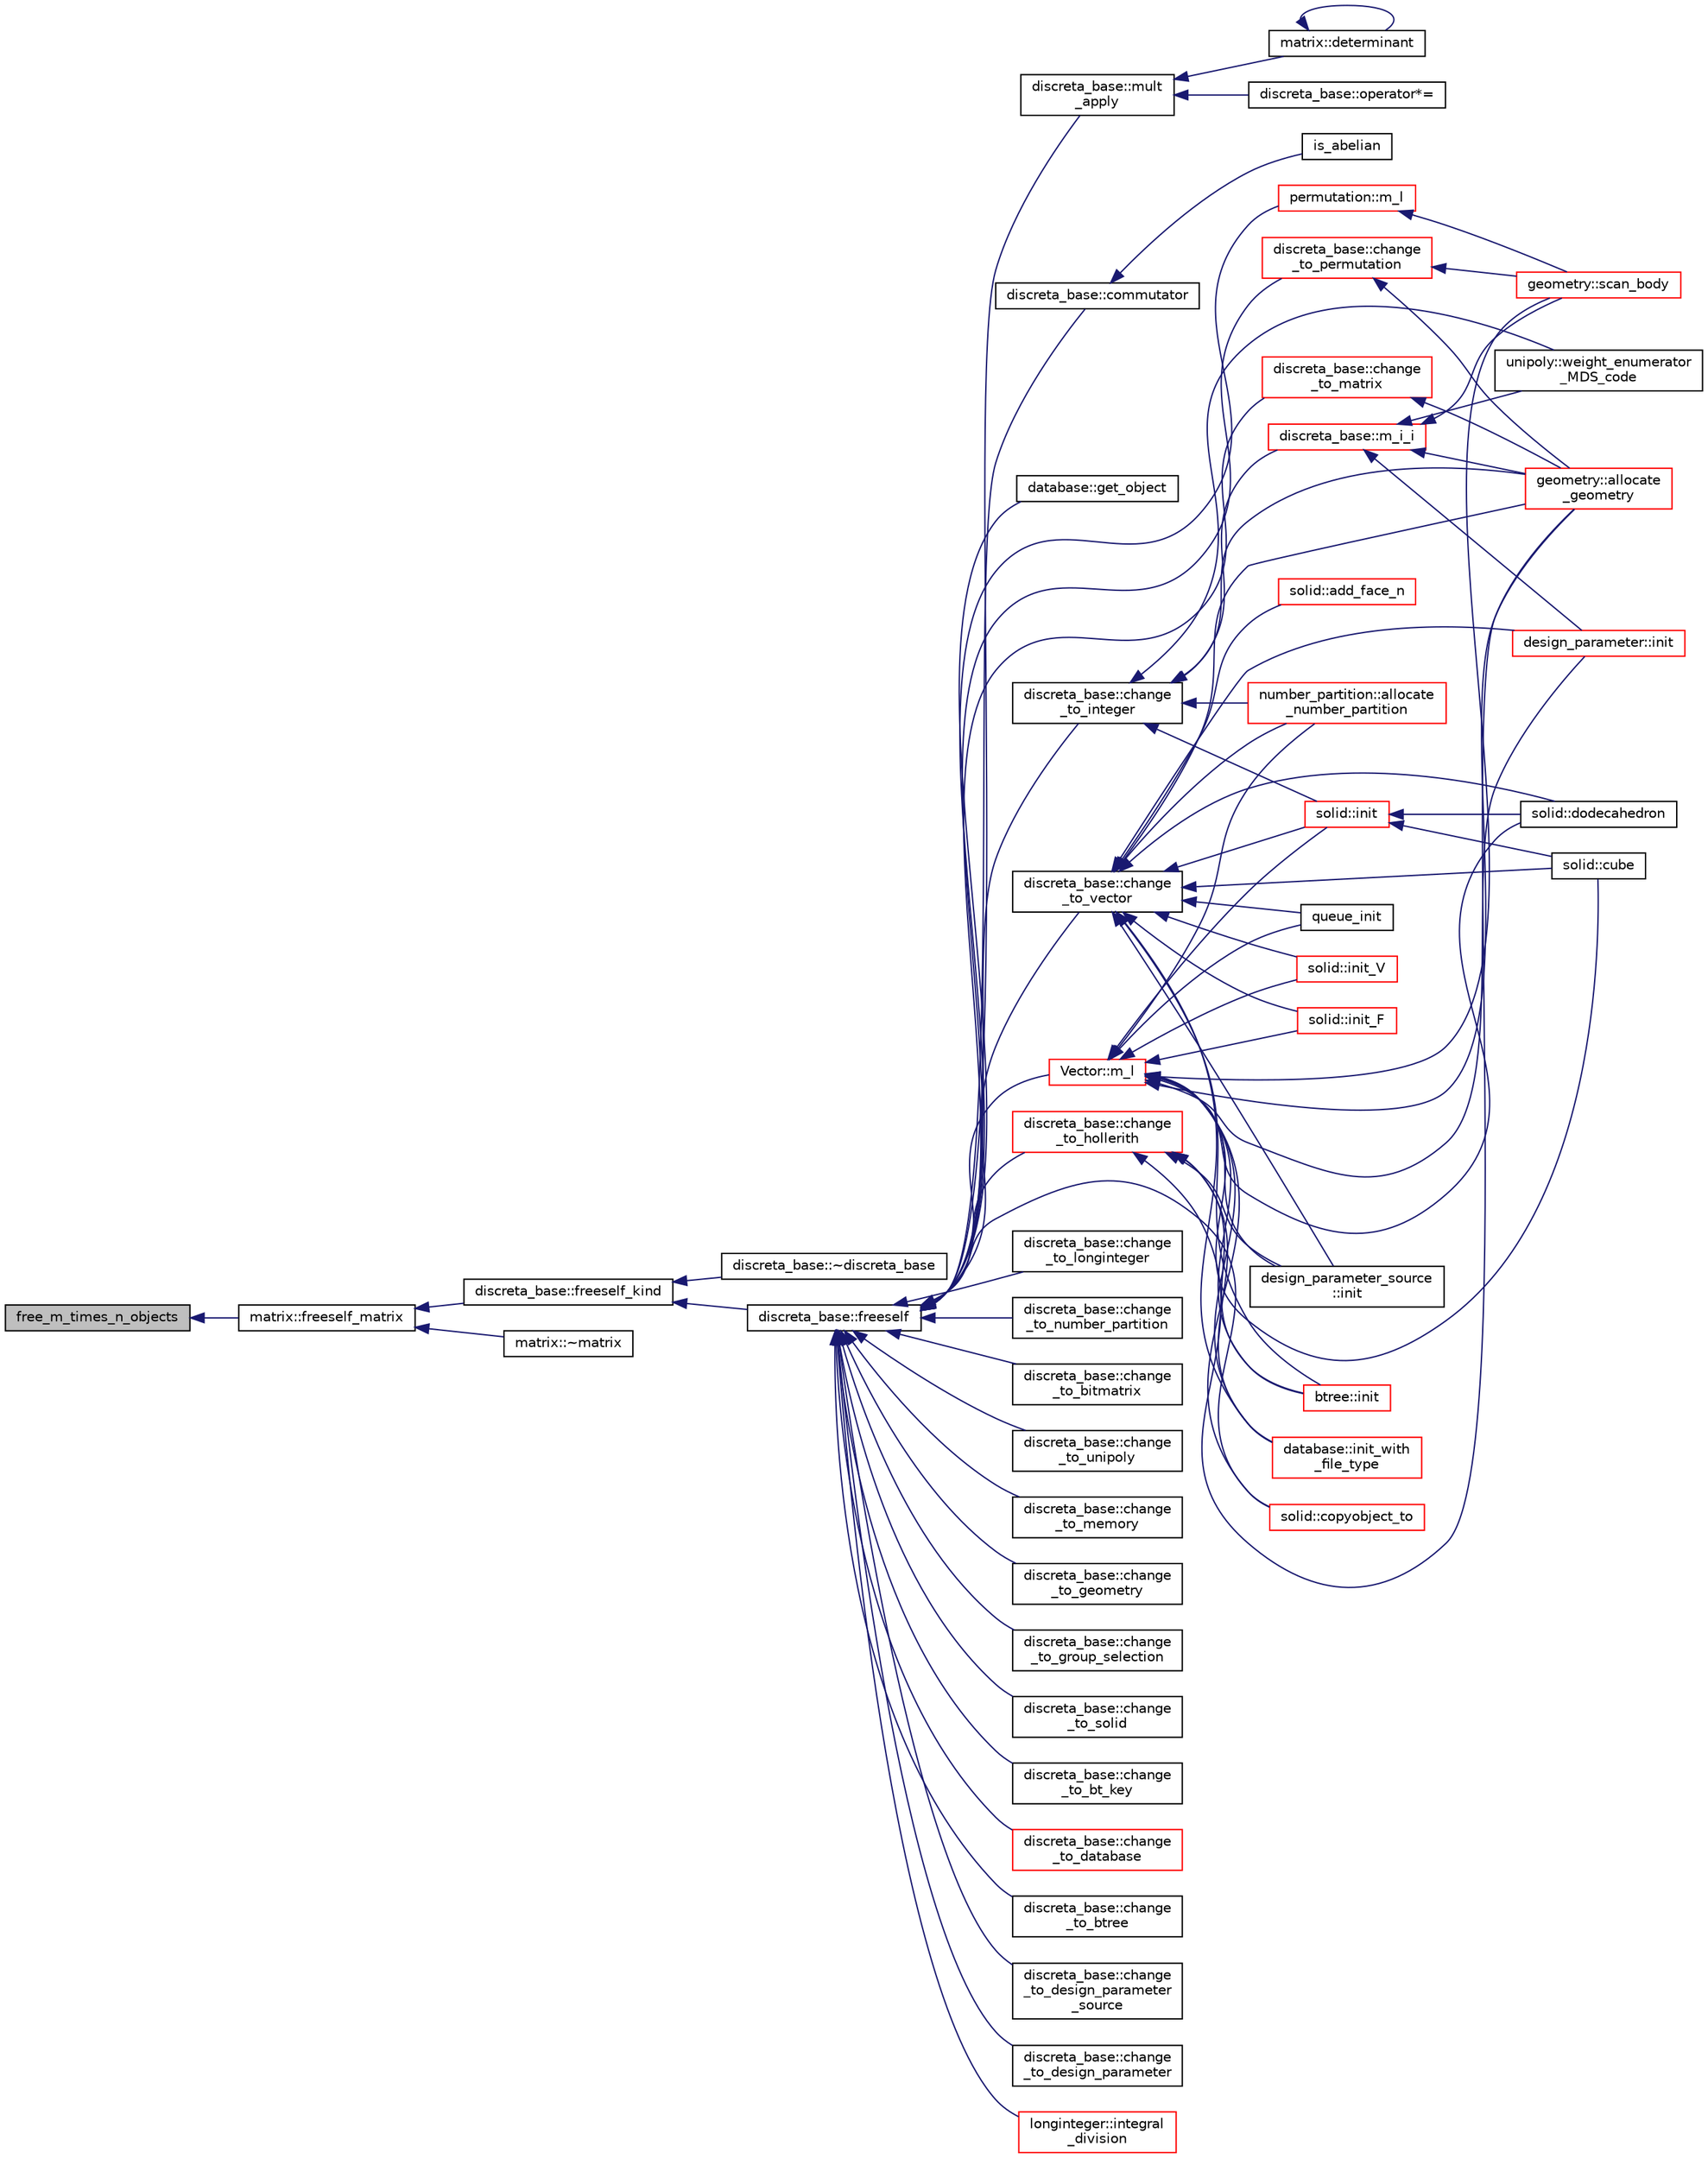 digraph "free_m_times_n_objects"
{
  edge [fontname="Helvetica",fontsize="10",labelfontname="Helvetica",labelfontsize="10"];
  node [fontname="Helvetica",fontsize="10",shape=record];
  rankdir="LR";
  Node1651 [label="free_m_times_n_objects",height=0.2,width=0.4,color="black", fillcolor="grey75", style="filled", fontcolor="black"];
  Node1651 -> Node1652 [dir="back",color="midnightblue",fontsize="10",style="solid",fontname="Helvetica"];
  Node1652 [label="matrix::freeself_matrix",height=0.2,width=0.4,color="black", fillcolor="white", style="filled",URL="$d1/d8d/classmatrix.html#ab47d61820499f35c15bf82fb6a3b9bd1"];
  Node1652 -> Node1653 [dir="back",color="midnightblue",fontsize="10",style="solid",fontname="Helvetica"];
  Node1653 [label="discreta_base::freeself_kind",height=0.2,width=0.4,color="black", fillcolor="white", style="filled",URL="$d7/d71/classdiscreta__base.html#a63a23ada2165b3838fab719ed458cec8"];
  Node1653 -> Node1654 [dir="back",color="midnightblue",fontsize="10",style="solid",fontname="Helvetica"];
  Node1654 [label="discreta_base::~discreta_base",height=0.2,width=0.4,color="black", fillcolor="white", style="filled",URL="$d7/d71/classdiscreta__base.html#a14df6915d3622e941d8bd541a6818d0e"];
  Node1653 -> Node1655 [dir="back",color="midnightblue",fontsize="10",style="solid",fontname="Helvetica"];
  Node1655 [label="discreta_base::freeself",height=0.2,width=0.4,color="black", fillcolor="white", style="filled",URL="$d7/d71/classdiscreta__base.html#a9a3c9501a562293b5667c11b9174d6e5"];
  Node1655 -> Node1656 [dir="back",color="midnightblue",fontsize="10",style="solid",fontname="Helvetica"];
  Node1656 [label="discreta_base::mult\l_apply",height=0.2,width=0.4,color="black", fillcolor="white", style="filled",URL="$d7/d71/classdiscreta__base.html#a301b8d0527d3a60ba410bba87446f490"];
  Node1656 -> Node1657 [dir="back",color="midnightblue",fontsize="10",style="solid",fontname="Helvetica"];
  Node1657 [label="discreta_base::operator*=",height=0.2,width=0.4,color="black", fillcolor="white", style="filled",URL="$d7/d71/classdiscreta__base.html#a26a19fcfe00422fe1d8a66d5b1b4a60a"];
  Node1656 -> Node1658 [dir="back",color="midnightblue",fontsize="10",style="solid",fontname="Helvetica"];
  Node1658 [label="matrix::determinant",height=0.2,width=0.4,color="black", fillcolor="white", style="filled",URL="$d1/d8d/classmatrix.html#a75adb25c9f8753f1b81eafe4464b272a"];
  Node1658 -> Node1658 [dir="back",color="midnightblue",fontsize="10",style="solid",fontname="Helvetica"];
  Node1655 -> Node1659 [dir="back",color="midnightblue",fontsize="10",style="solid",fontname="Helvetica"];
  Node1659 [label="discreta_base::commutator",height=0.2,width=0.4,color="black", fillcolor="white", style="filled",URL="$d7/d71/classdiscreta__base.html#a1d0bb4144e3eb15aaf877a0cea656c00"];
  Node1659 -> Node1660 [dir="back",color="midnightblue",fontsize="10",style="solid",fontname="Helvetica"];
  Node1660 [label="is_abelian",height=0.2,width=0.4,color="black", fillcolor="white", style="filled",URL="$d0/dd3/perm__group__gens_8_c.html#ac0291199b2706f0eb554ae24d2e7cefc"];
  Node1655 -> Node1661 [dir="back",color="midnightblue",fontsize="10",style="solid",fontname="Helvetica"];
  Node1661 [label="database::get_object",height=0.2,width=0.4,color="black", fillcolor="white", style="filled",URL="$db/d72/classdatabase.html#af183761e73fedbd560d9545a36060efc"];
  Node1655 -> Node1662 [dir="back",color="midnightblue",fontsize="10",style="solid",fontname="Helvetica"];
  Node1662 [label="discreta_base::change\l_to_integer",height=0.2,width=0.4,color="black", fillcolor="white", style="filled",URL="$d7/d71/classdiscreta__base.html#a58a5a5bd8f8e6f2dd7b4483b66dc7bb9"];
  Node1662 -> Node1663 [dir="back",color="midnightblue",fontsize="10",style="solid",fontname="Helvetica"];
  Node1663 [label="discreta_base::m_i_i",height=0.2,width=0.4,color="red", fillcolor="white", style="filled",URL="$d7/d71/classdiscreta__base.html#aa231464a9d4bc233f66608021c9ad997"];
  Node1663 -> Node1684 [dir="back",color="midnightblue",fontsize="10",style="solid",fontname="Helvetica"];
  Node1684 [label="design_parameter::init",height=0.2,width=0.4,color="red", fillcolor="white", style="filled",URL="$da/d94/classdesign__parameter.html#af77829be8d9058a84169c36143307b5d"];
  Node1663 -> Node1812 [dir="back",color="midnightblue",fontsize="10",style="solid",fontname="Helvetica"];
  Node1812 [label="geometry::allocate\l_geometry",height=0.2,width=0.4,color="red", fillcolor="white", style="filled",URL="$da/d44/classgeometry.html#a243e84ff38207957ad5976020c19a033"];
  Node1663 -> Node1703 [dir="back",color="midnightblue",fontsize="10",style="solid",fontname="Helvetica"];
  Node1703 [label="geometry::scan_body",height=0.2,width=0.4,color="red", fillcolor="white", style="filled",URL="$da/d44/classgeometry.html#a71bc2e3a3f4ca02e8518ab5518a4e0df"];
  Node1663 -> Node1828 [dir="back",color="midnightblue",fontsize="10",style="solid",fontname="Helvetica"];
  Node1828 [label="unipoly::weight_enumerator\l_MDS_code",height=0.2,width=0.4,color="black", fillcolor="white", style="filled",URL="$d1/d89/classunipoly.html#ad9a4b7b883285271fc39528f74755a07"];
  Node1662 -> Node1812 [dir="back",color="midnightblue",fontsize="10",style="solid",fontname="Helvetica"];
  Node1662 -> Node1923 [dir="back",color="midnightblue",fontsize="10",style="solid",fontname="Helvetica"];
  Node1923 [label="number_partition::allocate\l_number_partition",height=0.2,width=0.4,color="red", fillcolor="white", style="filled",URL="$df/d50/classnumber__partition.html#a3c5649dc95f5ca53df4b0c58de6c1dc5"];
  Node1662 -> Node1924 [dir="back",color="midnightblue",fontsize="10",style="solid",fontname="Helvetica"];
  Node1924 [label="solid::init",height=0.2,width=0.4,color="red", fillcolor="white", style="filled",URL="$d8/def/classsolid.html#afc711954316958b35630fbc8542bcd05"];
  Node1924 -> Node1736 [dir="back",color="midnightblue",fontsize="10",style="solid",fontname="Helvetica"];
  Node1736 [label="solid::cube",height=0.2,width=0.4,color="black", fillcolor="white", style="filled",URL="$d8/def/classsolid.html#a308e6888759550da489397527ed89137"];
  Node1924 -> Node1902 [dir="back",color="midnightblue",fontsize="10",style="solid",fontname="Helvetica"];
  Node1902 [label="solid::dodecahedron",height=0.2,width=0.4,color="black", fillcolor="white", style="filled",URL="$d8/def/classsolid.html#a514072d4dfd0f82ba24b0df1ac302d6f"];
  Node1662 -> Node1828 [dir="back",color="midnightblue",fontsize="10",style="solid",fontname="Helvetica"];
  Node1655 -> Node1926 [dir="back",color="midnightblue",fontsize="10",style="solid",fontname="Helvetica"];
  Node1926 [label="discreta_base::change\l_to_longinteger",height=0.2,width=0.4,color="black", fillcolor="white", style="filled",URL="$d7/d71/classdiscreta__base.html#aa65b4b95b89b1df5ff8e0ef944e598a9"];
  Node1655 -> Node1927 [dir="back",color="midnightblue",fontsize="10",style="solid",fontname="Helvetica"];
  Node1927 [label="discreta_base::change\l_to_vector",height=0.2,width=0.4,color="black", fillcolor="white", style="filled",URL="$d7/d71/classdiscreta__base.html#a66186d19c55ad54af11e2a040a763c38"];
  Node1927 -> Node1885 [dir="back",color="midnightblue",fontsize="10",style="solid",fontname="Helvetica"];
  Node1885 [label="btree::init",height=0.2,width=0.4,color="red", fillcolor="white", style="filled",URL="$dd/db0/classbtree.html#a3c88706e9886f1f9bc142b511aeab642"];
  Node1927 -> Node1928 [dir="back",color="midnightblue",fontsize="10",style="solid",fontname="Helvetica"];
  Node1928 [label="database::init_with\l_file_type",height=0.2,width=0.4,color="red", fillcolor="white", style="filled",URL="$db/d72/classdatabase.html#a3b7a27f69a64812a6bfd765158d62476"];
  Node1927 -> Node1684 [dir="back",color="midnightblue",fontsize="10",style="solid",fontname="Helvetica"];
  Node1927 -> Node1886 [dir="back",color="midnightblue",fontsize="10",style="solid",fontname="Helvetica"];
  Node1886 [label="design_parameter_source\l::init",height=0.2,width=0.4,color="black", fillcolor="white", style="filled",URL="$df/d4b/classdesign__parameter__source.html#afccf1773adfffec18fd96efaec208b93"];
  Node1927 -> Node1812 [dir="back",color="midnightblue",fontsize="10",style="solid",fontname="Helvetica"];
  Node1927 -> Node1712 [dir="back",color="midnightblue",fontsize="10",style="solid",fontname="Helvetica"];
  Node1712 [label="queue_init",height=0.2,width=0.4,color="black", fillcolor="white", style="filled",URL="$d3/d72/global_8_c.html#a5fc0dec58681e5be05ad2041d536a7b7"];
  Node1927 -> Node1923 [dir="back",color="midnightblue",fontsize="10",style="solid",fontname="Helvetica"];
  Node1927 -> Node1924 [dir="back",color="midnightblue",fontsize="10",style="solid",fontname="Helvetica"];
  Node1927 -> Node1894 [dir="back",color="midnightblue",fontsize="10",style="solid",fontname="Helvetica"];
  Node1894 [label="solid::init_V",height=0.2,width=0.4,color="red", fillcolor="white", style="filled",URL="$d8/def/classsolid.html#a0b156ca77a137dc8aa94ab22d048e542"];
  Node1927 -> Node1899 [dir="back",color="midnightblue",fontsize="10",style="solid",fontname="Helvetica"];
  Node1899 [label="solid::init_F",height=0.2,width=0.4,color="red", fillcolor="white", style="filled",URL="$d8/def/classsolid.html#ab61e6cc032b5370f77857fe1fc10222d"];
  Node1927 -> Node1733 [dir="back",color="midnightblue",fontsize="10",style="solid",fontname="Helvetica"];
  Node1733 [label="solid::add_face_n",height=0.2,width=0.4,color="red", fillcolor="white", style="filled",URL="$d8/def/classsolid.html#adbadfbdd46abe10cb56f041d2408b001"];
  Node1927 -> Node1736 [dir="back",color="midnightblue",fontsize="10",style="solid",fontname="Helvetica"];
  Node1927 -> Node1902 [dir="back",color="midnightblue",fontsize="10",style="solid",fontname="Helvetica"];
  Node1655 -> Node1930 [dir="back",color="midnightblue",fontsize="10",style="solid",fontname="Helvetica"];
  Node1930 [label="discreta_base::change\l_to_permutation",height=0.2,width=0.4,color="red", fillcolor="white", style="filled",URL="$d7/d71/classdiscreta__base.html#a38e11ff129ddc29d67b54520e9a0a538"];
  Node1930 -> Node1812 [dir="back",color="midnightblue",fontsize="10",style="solid",fontname="Helvetica"];
  Node1930 -> Node1703 [dir="back",color="midnightblue",fontsize="10",style="solid",fontname="Helvetica"];
  Node1655 -> Node1933 [dir="back",color="midnightblue",fontsize="10",style="solid",fontname="Helvetica"];
  Node1933 [label="discreta_base::change\l_to_number_partition",height=0.2,width=0.4,color="black", fillcolor="white", style="filled",URL="$d7/d71/classdiscreta__base.html#a15be55441d3768c506bf9faabeef9b5b"];
  Node1655 -> Node1934 [dir="back",color="midnightblue",fontsize="10",style="solid",fontname="Helvetica"];
  Node1934 [label="discreta_base::change\l_to_matrix",height=0.2,width=0.4,color="red", fillcolor="white", style="filled",URL="$d7/d71/classdiscreta__base.html#a51f1aaa0764c4161c0dbd981091ca5cb"];
  Node1934 -> Node1812 [dir="back",color="midnightblue",fontsize="10",style="solid",fontname="Helvetica"];
  Node1655 -> Node1936 [dir="back",color="midnightblue",fontsize="10",style="solid",fontname="Helvetica"];
  Node1936 [label="discreta_base::change\l_to_bitmatrix",height=0.2,width=0.4,color="black", fillcolor="white", style="filled",URL="$d7/d71/classdiscreta__base.html#adcb7fdf185f23731b42c96488599919e"];
  Node1655 -> Node1937 [dir="back",color="midnightblue",fontsize="10",style="solid",fontname="Helvetica"];
  Node1937 [label="discreta_base::change\l_to_unipoly",height=0.2,width=0.4,color="black", fillcolor="white", style="filled",URL="$d7/d71/classdiscreta__base.html#a436a1d89a0e7a13ba1ad0ff5813c03ed"];
  Node1655 -> Node1938 [dir="back",color="midnightblue",fontsize="10",style="solid",fontname="Helvetica"];
  Node1938 [label="discreta_base::change\l_to_memory",height=0.2,width=0.4,color="black", fillcolor="white", style="filled",URL="$d7/d71/classdiscreta__base.html#a21a76b868e94f17a6579997f0a50a006"];
  Node1655 -> Node1939 [dir="back",color="midnightblue",fontsize="10",style="solid",fontname="Helvetica"];
  Node1939 [label="discreta_base::change\l_to_geometry",height=0.2,width=0.4,color="black", fillcolor="white", style="filled",URL="$d7/d71/classdiscreta__base.html#a5a3efbeeb01c41259b91ed2d87bfcbb2"];
  Node1655 -> Node1940 [dir="back",color="midnightblue",fontsize="10",style="solid",fontname="Helvetica"];
  Node1940 [label="discreta_base::change\l_to_hollerith",height=0.2,width=0.4,color="red", fillcolor="white", style="filled",URL="$d7/d71/classdiscreta__base.html#a10f410adc814d4568e3b0f84550c4ca1"];
  Node1940 -> Node1885 [dir="back",color="midnightblue",fontsize="10",style="solid",fontname="Helvetica"];
  Node1940 -> Node1928 [dir="back",color="midnightblue",fontsize="10",style="solid",fontname="Helvetica"];
  Node1940 -> Node1886 [dir="back",color="midnightblue",fontsize="10",style="solid",fontname="Helvetica"];
  Node1940 -> Node1812 [dir="back",color="midnightblue",fontsize="10",style="solid",fontname="Helvetica"];
  Node1655 -> Node1941 [dir="back",color="midnightblue",fontsize="10",style="solid",fontname="Helvetica"];
  Node1941 [label="discreta_base::change\l_to_group_selection",height=0.2,width=0.4,color="black", fillcolor="white", style="filled",URL="$d7/d71/classdiscreta__base.html#a6b269515e796a08da4db719ae2dbdca9"];
  Node1655 -> Node1942 [dir="back",color="midnightblue",fontsize="10",style="solid",fontname="Helvetica"];
  Node1942 [label="discreta_base::change\l_to_solid",height=0.2,width=0.4,color="black", fillcolor="white", style="filled",URL="$d7/d71/classdiscreta__base.html#adb0b11a85434f969b3895cb46b67e8c2"];
  Node1655 -> Node1943 [dir="back",color="midnightblue",fontsize="10",style="solid",fontname="Helvetica"];
  Node1943 [label="discreta_base::change\l_to_bt_key",height=0.2,width=0.4,color="black", fillcolor="white", style="filled",URL="$d7/d71/classdiscreta__base.html#af08930510236fe08941bb5c1e4768fe9"];
  Node1655 -> Node1944 [dir="back",color="midnightblue",fontsize="10",style="solid",fontname="Helvetica"];
  Node1944 [label="discreta_base::change\l_to_database",height=0.2,width=0.4,color="red", fillcolor="white", style="filled",URL="$d7/d71/classdiscreta__base.html#a9187fb1e0526e3d327b78bb19475ae40"];
  Node1655 -> Node1945 [dir="back",color="midnightblue",fontsize="10",style="solid",fontname="Helvetica"];
  Node1945 [label="discreta_base::change\l_to_btree",height=0.2,width=0.4,color="black", fillcolor="white", style="filled",URL="$d7/d71/classdiscreta__base.html#a75c8608cf54191c17ee48817cc4dda17"];
  Node1655 -> Node1946 [dir="back",color="midnightblue",fontsize="10",style="solid",fontname="Helvetica"];
  Node1946 [label="discreta_base::change\l_to_design_parameter\l_source",height=0.2,width=0.4,color="black", fillcolor="white", style="filled",URL="$d7/d71/classdiscreta__base.html#adef7252719a3b1b5261d6bc6c44dbda4"];
  Node1655 -> Node1947 [dir="back",color="midnightblue",fontsize="10",style="solid",fontname="Helvetica"];
  Node1947 [label="discreta_base::change\l_to_design_parameter",height=0.2,width=0.4,color="black", fillcolor="white", style="filled",URL="$d7/d71/classdiscreta__base.html#ab207ed39acee5f447708dc9fcfd29e0a"];
  Node1655 -> Node1948 [dir="back",color="midnightblue",fontsize="10",style="solid",fontname="Helvetica"];
  Node1948 [label="longinteger::integral\l_division",height=0.2,width=0.4,color="red", fillcolor="white", style="filled",URL="$d3/d71/classlonginteger.html#a692f761cfc91770ca40ab5c2df4bd358"];
  Node1655 -> Node1953 [dir="back",color="midnightblue",fontsize="10",style="solid",fontname="Helvetica"];
  Node1953 [label="permutation::m_l",height=0.2,width=0.4,color="red", fillcolor="white", style="filled",URL="$d0/d08/classpermutation.html#a9cf73421f89b2c24cf2d08f002752030"];
  Node1953 -> Node1703 [dir="back",color="midnightblue",fontsize="10",style="solid",fontname="Helvetica"];
  Node1655 -> Node1961 [dir="back",color="midnightblue",fontsize="10",style="solid",fontname="Helvetica"];
  Node1961 [label="solid::copyobject_to",height=0.2,width=0.4,color="red", fillcolor="white", style="filled",URL="$d8/def/classsolid.html#a7f35a904885ef626d1a74663fe2cad62"];
  Node1655 -> Node1963 [dir="back",color="midnightblue",fontsize="10",style="solid",fontname="Helvetica"];
  Node1963 [label="Vector::m_l",height=0.2,width=0.4,color="red", fillcolor="white", style="filled",URL="$d5/db2/class_vector.html#a00f5520c2a6b4f5282a1a8bcf8ea74eb"];
  Node1963 -> Node1885 [dir="back",color="midnightblue",fontsize="10",style="solid",fontname="Helvetica"];
  Node1963 -> Node1928 [dir="back",color="midnightblue",fontsize="10",style="solid",fontname="Helvetica"];
  Node1963 -> Node1684 [dir="back",color="midnightblue",fontsize="10",style="solid",fontname="Helvetica"];
  Node1963 -> Node1886 [dir="back",color="midnightblue",fontsize="10",style="solid",fontname="Helvetica"];
  Node1963 -> Node1812 [dir="back",color="midnightblue",fontsize="10",style="solid",fontname="Helvetica"];
  Node1963 -> Node1703 [dir="back",color="midnightblue",fontsize="10",style="solid",fontname="Helvetica"];
  Node1963 -> Node1712 [dir="back",color="midnightblue",fontsize="10",style="solid",fontname="Helvetica"];
  Node1963 -> Node1923 [dir="back",color="midnightblue",fontsize="10",style="solid",fontname="Helvetica"];
  Node1963 -> Node1924 [dir="back",color="midnightblue",fontsize="10",style="solid",fontname="Helvetica"];
  Node1963 -> Node1894 [dir="back",color="midnightblue",fontsize="10",style="solid",fontname="Helvetica"];
  Node1963 -> Node1899 [dir="back",color="midnightblue",fontsize="10",style="solid",fontname="Helvetica"];
  Node1963 -> Node1961 [dir="back",color="midnightblue",fontsize="10",style="solid",fontname="Helvetica"];
  Node1963 -> Node1736 [dir="back",color="midnightblue",fontsize="10",style="solid",fontname="Helvetica"];
  Node1963 -> Node1902 [dir="back",color="midnightblue",fontsize="10",style="solid",fontname="Helvetica"];
  Node1652 -> Node2021 [dir="back",color="midnightblue",fontsize="10",style="solid",fontname="Helvetica"];
  Node2021 [label="matrix::~matrix",height=0.2,width=0.4,color="black", fillcolor="white", style="filled",URL="$d1/d8d/classmatrix.html#a8a2522496ff0ef7096ffcfdc851b85a1"];
}
